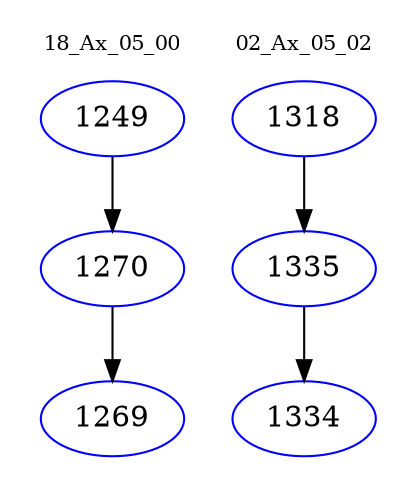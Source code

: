 digraph{
subgraph cluster_0 {
color = white
label = "18_Ax_05_00";
fontsize=10;
T0_1249 [label="1249", color="blue"]
T0_1249 -> T0_1270 [color="black"]
T0_1270 [label="1270", color="blue"]
T0_1270 -> T0_1269 [color="black"]
T0_1269 [label="1269", color="blue"]
}
subgraph cluster_1 {
color = white
label = "02_Ax_05_02";
fontsize=10;
T1_1318 [label="1318", color="blue"]
T1_1318 -> T1_1335 [color="black"]
T1_1335 [label="1335", color="blue"]
T1_1335 -> T1_1334 [color="black"]
T1_1334 [label="1334", color="blue"]
}
}
